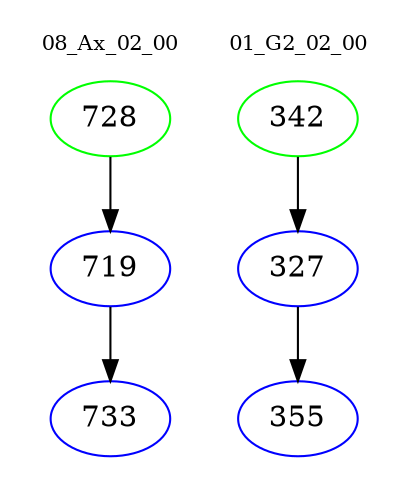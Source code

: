 digraph{
subgraph cluster_0 {
color = white
label = "08_Ax_02_00";
fontsize=10;
T0_728 [label="728", color="green"]
T0_728 -> T0_719 [color="black"]
T0_719 [label="719", color="blue"]
T0_719 -> T0_733 [color="black"]
T0_733 [label="733", color="blue"]
}
subgraph cluster_1 {
color = white
label = "01_G2_02_00";
fontsize=10;
T1_342 [label="342", color="green"]
T1_342 -> T1_327 [color="black"]
T1_327 [label="327", color="blue"]
T1_327 -> T1_355 [color="black"]
T1_355 [label="355", color="blue"]
}
}
